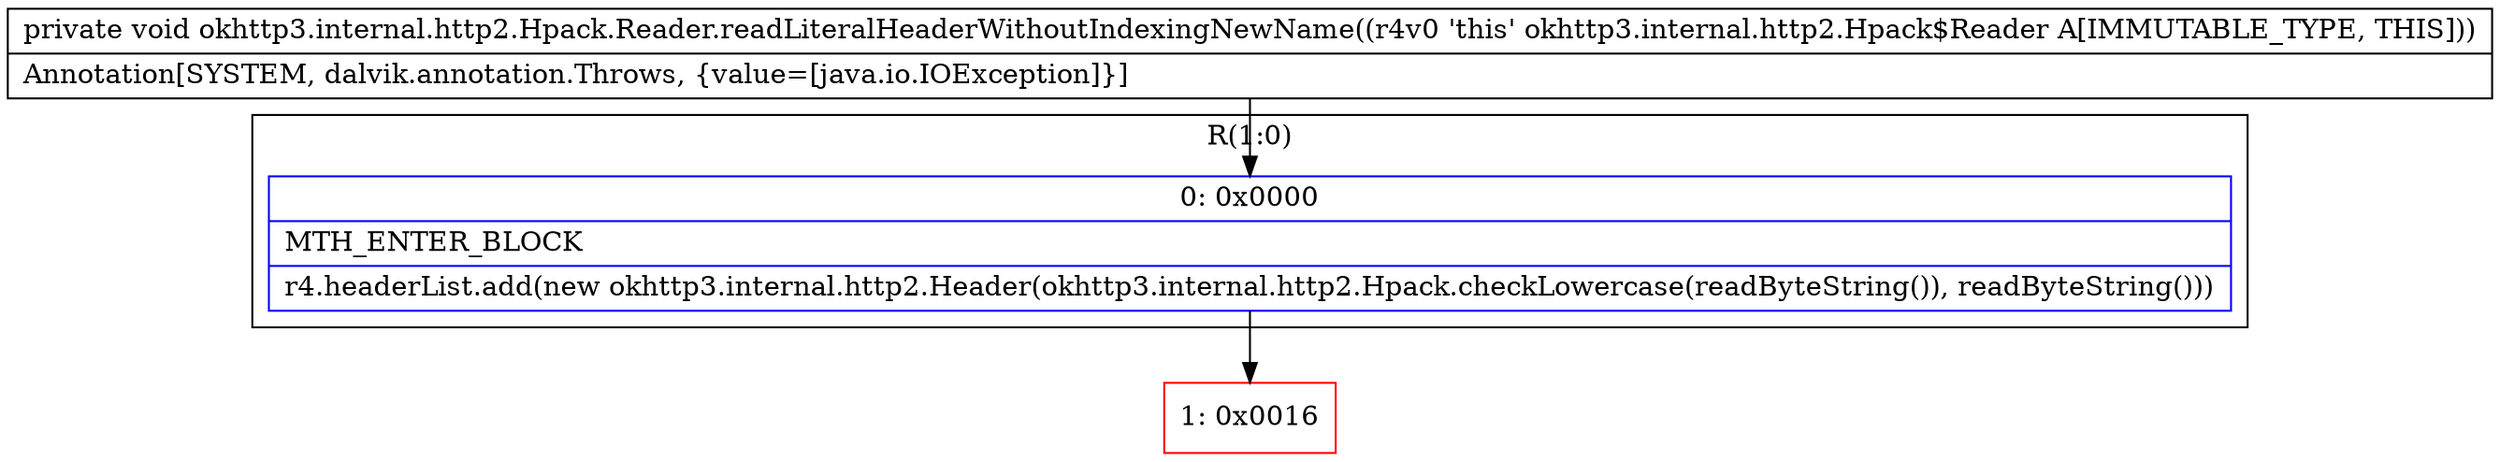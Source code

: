 digraph "CFG forokhttp3.internal.http2.Hpack.Reader.readLiteralHeaderWithoutIndexingNewName()V" {
subgraph cluster_Region_977222140 {
label = "R(1:0)";
node [shape=record,color=blue];
Node_0 [shape=record,label="{0\:\ 0x0000|MTH_ENTER_BLOCK\l|r4.headerList.add(new okhttp3.internal.http2.Header(okhttp3.internal.http2.Hpack.checkLowercase(readByteString()), readByteString()))\l}"];
}
Node_1 [shape=record,color=red,label="{1\:\ 0x0016}"];
MethodNode[shape=record,label="{private void okhttp3.internal.http2.Hpack.Reader.readLiteralHeaderWithoutIndexingNewName((r4v0 'this' okhttp3.internal.http2.Hpack$Reader A[IMMUTABLE_TYPE, THIS]))  | Annotation[SYSTEM, dalvik.annotation.Throws, \{value=[java.io.IOException]\}]\l}"];
MethodNode -> Node_0;
Node_0 -> Node_1;
}

